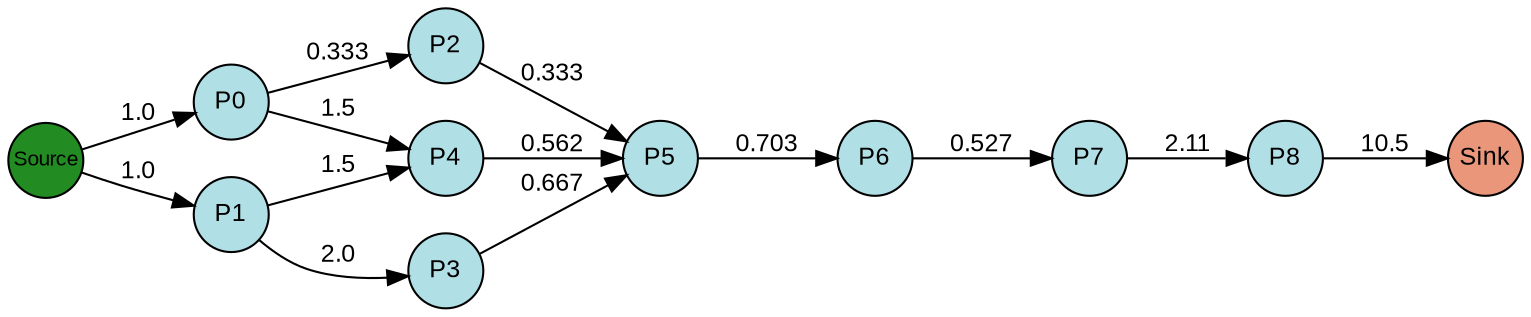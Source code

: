 digraph {
  splines=true;
node [margin=0 fontname=arial fontcolor=black fontsize=12 shape=circle width=0.5 fixedsize=true style=filled fillcolor=powderblue]
  1 [label="P0"]
  2 [label="P1"]
  3 [label="P2"]
  4 [label="P3"]
  5 [label="P4"]
  6 [label="P5"]
  7 [label="P6"]
  8 [label="P7"]
  9 [label="P8"]
  node [margin=0 fontname=arial fontcolor=black fontsize=10 shape=circle width=0.5 fixedsize=true style=filled fillcolor=forestgreen]
  10 [label="Source"]
  node [margin=0 fontname=arial fontcolor=black fontsize=12 shape=circle width=0.5 fixedsize=true style=filled fillcolor=darksalmon]
  11 [label="Sink"]
rankdir=LR
edge [margin=0 fontname=arial fontcolor=black fontsize=12]
   1 -> 3 [label="0.333"]
   2 -> 4 [label="2.0"]
   1 -> 5 [label="1.5"]
   2 -> 5 [label="1.5"]
   3 -> 6 [label="0.333"]
   4 -> 6 [label="0.667"]
   5 -> 6 [label="0.562"]
   6 -> 7 [label="0.703"]
   7 -> 8 [label="0.527"]
   8 -> 9 [label="2.11"]
   10 -> 2 [label="1.0"]
   10 -> 1 [label="1.0"]
   9 -> 11 [label="10.5"]

  {rank=same 10}
	{rank=same  1, 2 }
	{rank=same  3, 4, 5 }
	{rank=same  6 }
	{rank=same  7 }
	{rank=same  8 }
	{rank=same  9 }
  {rank=same 11}
}
